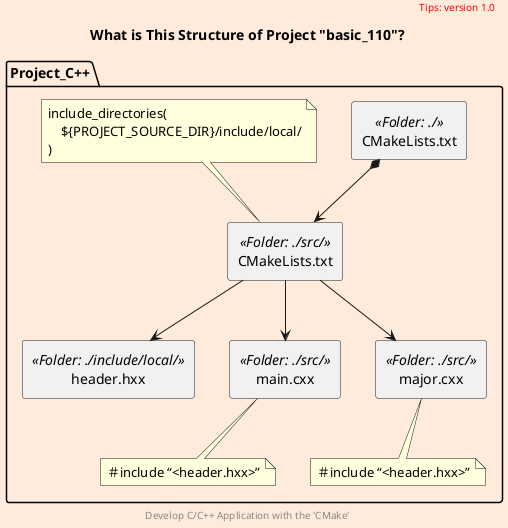 @startuml
scale 700 width
skinparam backgroundColor #FFEBDC
scale 1

package Project_C++ as project {
    rectangle header.hxx <<Folder: ./include/local/>> as header
    rectangle main.cxx <<Folder: ./src/>> as main
    rectangle major.cxx <<Folder: ./src/>> as major
    rectangle CMakeLists.txt <<Folder: ./>> as begin
    rectangle CMakeLists.txt <<Folder: ./src/>> as src_list
    note top of src_list
        include_directories(
            ${PROJECT_SOURCE_DIR}/include/local/
        )
    endnote
    note bottom of main
        ＃include “<header.hxx>”
    endnote
    note bottom of major
        ＃include “<header.hxx>”
    endnote
}

begin *--> src_list
src_list --> main
src_list --> major
src_list --> header

title
    What is This Structure of Project "basic_110"?
end title

header
<font color=red>Tips: version 1.0</font>
endheader

center footer Develop C/C++ Application with the 'CMake'

@enduml
